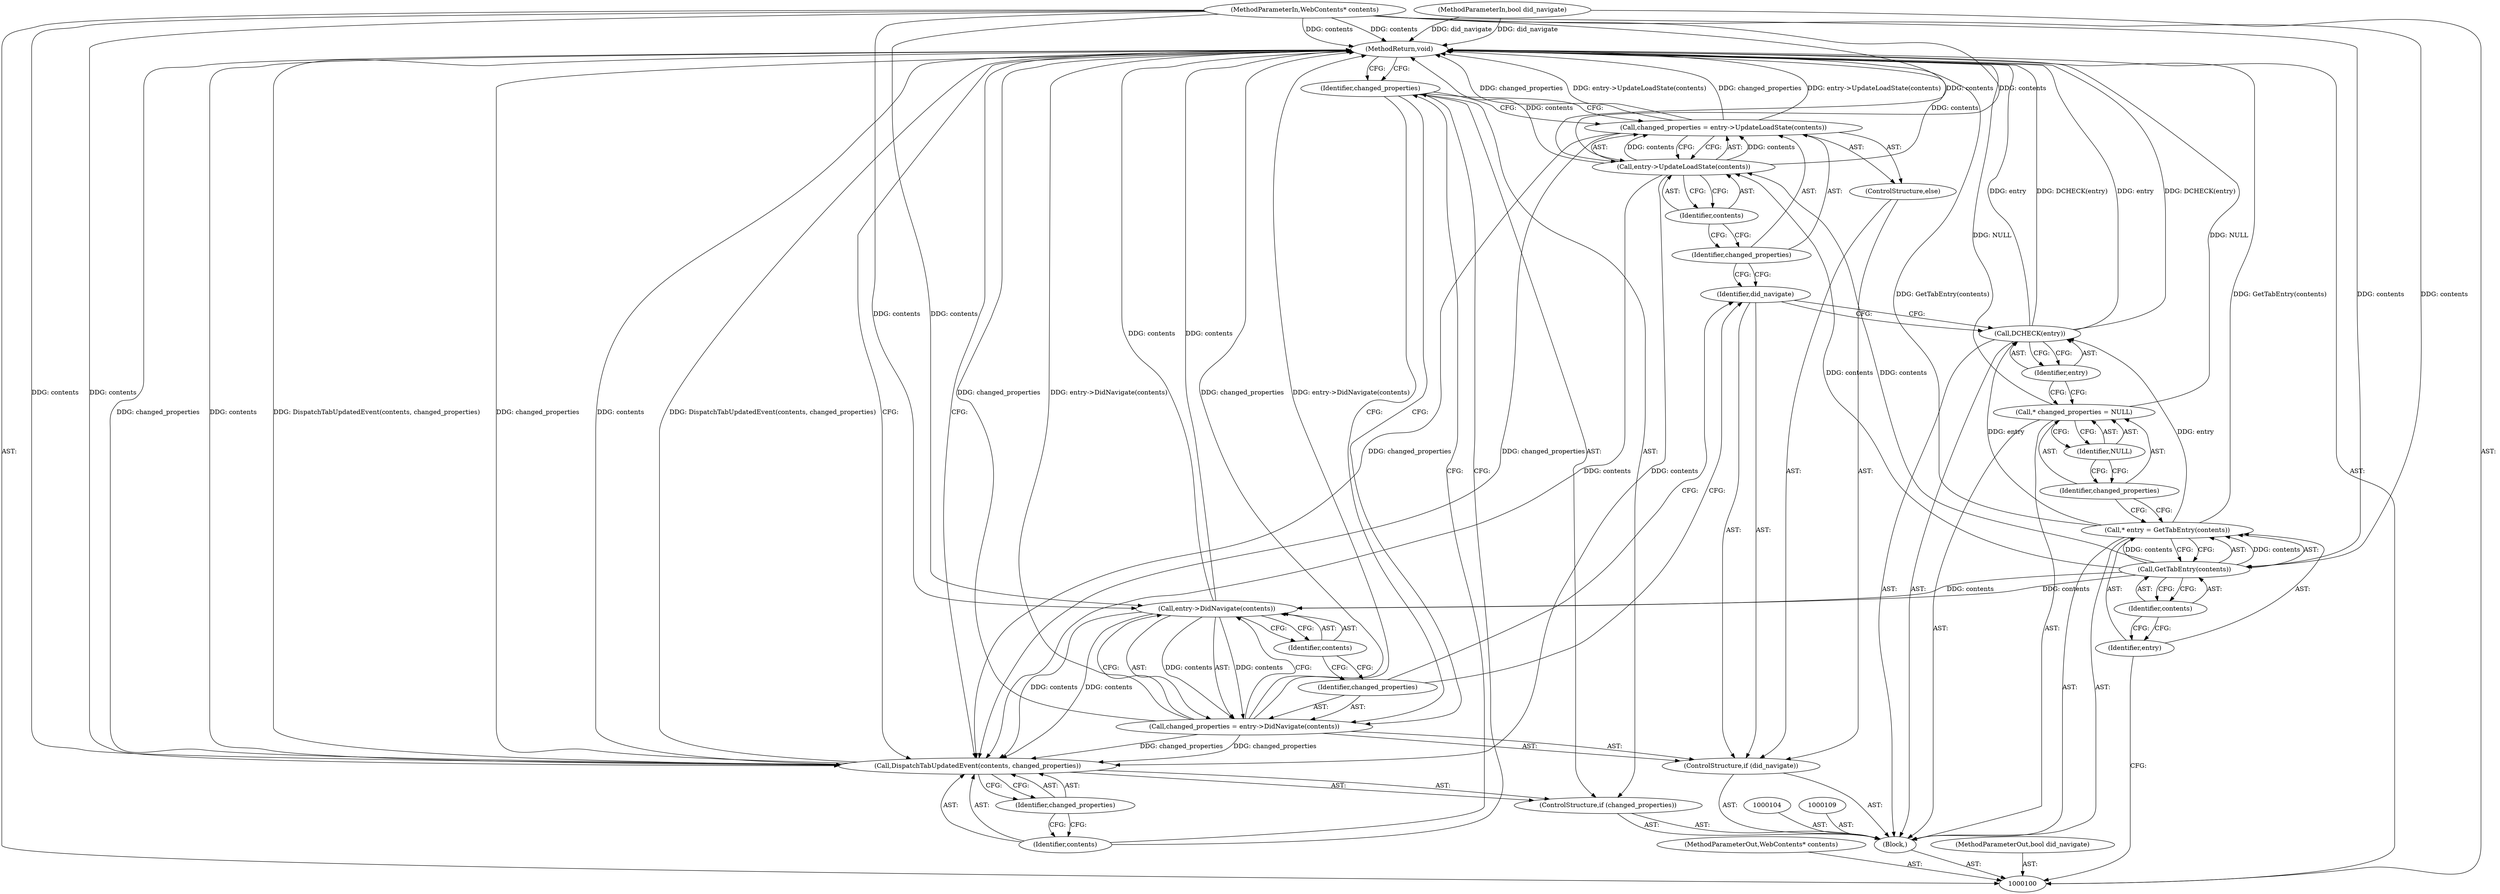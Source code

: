 digraph "1_Chrome_f7ae1f7a918f1973dca241a7a23169906eaf4fe3_5" {
"1000131" [label="(MethodReturn,void)"];
"1000101" [label="(MethodParameterIn,WebContents* contents)"];
"1000165" [label="(MethodParameterOut,WebContents* contents)"];
"1000102" [label="(MethodParameterIn,bool did_navigate)"];
"1000166" [label="(MethodParameterOut,bool did_navigate)"];
"1000103" [label="(Block,)"];
"1000124" [label="(Call,entry->UpdateLoadState(contents))"];
"1000122" [label="(Call,changed_properties = entry->UpdateLoadState(contents))"];
"1000123" [label="(Identifier,changed_properties)"];
"1000125" [label="(Identifier,contents)"];
"1000126" [label="(ControlStructure,if (changed_properties))"];
"1000127" [label="(Identifier,changed_properties)"];
"1000129" [label="(Identifier,contents)"];
"1000130" [label="(Identifier,changed_properties)"];
"1000128" [label="(Call,DispatchTabUpdatedEvent(contents, changed_properties))"];
"1000105" [label="(Call,* entry = GetTabEntry(contents))"];
"1000106" [label="(Identifier,entry)"];
"1000107" [label="(Call,GetTabEntry(contents))"];
"1000108" [label="(Identifier,contents)"];
"1000110" [label="(Call,* changed_properties = NULL)"];
"1000111" [label="(Identifier,changed_properties)"];
"1000112" [label="(Identifier,NULL)"];
"1000114" [label="(Identifier,entry)"];
"1000113" [label="(Call,DCHECK(entry))"];
"1000115" [label="(ControlStructure,if (did_navigate))"];
"1000116" [label="(Identifier,did_navigate)"];
"1000119" [label="(Call,entry->DidNavigate(contents))"];
"1000117" [label="(Call,changed_properties = entry->DidNavigate(contents))"];
"1000118" [label="(Identifier,changed_properties)"];
"1000120" [label="(Identifier,contents)"];
"1000121" [label="(ControlStructure,else)"];
"1000131" -> "1000100"  [label="AST: "];
"1000131" -> "1000128"  [label="CFG: "];
"1000131" -> "1000127"  [label="CFG: "];
"1000128" -> "1000131"  [label="DDG: changed_properties"];
"1000128" -> "1000131"  [label="DDG: contents"];
"1000128" -> "1000131"  [label="DDG: DispatchTabUpdatedEvent(contents, changed_properties)"];
"1000124" -> "1000131"  [label="DDG: contents"];
"1000105" -> "1000131"  [label="DDG: GetTabEntry(contents)"];
"1000113" -> "1000131"  [label="DDG: entry"];
"1000113" -> "1000131"  [label="DDG: DCHECK(entry)"];
"1000122" -> "1000131"  [label="DDG: changed_properties"];
"1000122" -> "1000131"  [label="DDG: entry->UpdateLoadState(contents)"];
"1000117" -> "1000131"  [label="DDG: changed_properties"];
"1000117" -> "1000131"  [label="DDG: entry->DidNavigate(contents)"];
"1000102" -> "1000131"  [label="DDG: did_navigate"];
"1000110" -> "1000131"  [label="DDG: NULL"];
"1000101" -> "1000131"  [label="DDG: contents"];
"1000119" -> "1000131"  [label="DDG: contents"];
"1000101" -> "1000100"  [label="AST: "];
"1000101" -> "1000131"  [label="DDG: contents"];
"1000101" -> "1000107"  [label="DDG: contents"];
"1000101" -> "1000119"  [label="DDG: contents"];
"1000101" -> "1000124"  [label="DDG: contents"];
"1000101" -> "1000128"  [label="DDG: contents"];
"1000165" -> "1000100"  [label="AST: "];
"1000102" -> "1000100"  [label="AST: "];
"1000102" -> "1000131"  [label="DDG: did_navigate"];
"1000166" -> "1000100"  [label="AST: "];
"1000103" -> "1000100"  [label="AST: "];
"1000104" -> "1000103"  [label="AST: "];
"1000105" -> "1000103"  [label="AST: "];
"1000109" -> "1000103"  [label="AST: "];
"1000110" -> "1000103"  [label="AST: "];
"1000113" -> "1000103"  [label="AST: "];
"1000115" -> "1000103"  [label="AST: "];
"1000126" -> "1000103"  [label="AST: "];
"1000124" -> "1000122"  [label="AST: "];
"1000124" -> "1000125"  [label="CFG: "];
"1000125" -> "1000124"  [label="AST: "];
"1000122" -> "1000124"  [label="CFG: "];
"1000124" -> "1000131"  [label="DDG: contents"];
"1000124" -> "1000122"  [label="DDG: contents"];
"1000107" -> "1000124"  [label="DDG: contents"];
"1000101" -> "1000124"  [label="DDG: contents"];
"1000124" -> "1000128"  [label="DDG: contents"];
"1000122" -> "1000121"  [label="AST: "];
"1000122" -> "1000124"  [label="CFG: "];
"1000123" -> "1000122"  [label="AST: "];
"1000124" -> "1000122"  [label="AST: "];
"1000127" -> "1000122"  [label="CFG: "];
"1000122" -> "1000131"  [label="DDG: changed_properties"];
"1000122" -> "1000131"  [label="DDG: entry->UpdateLoadState(contents)"];
"1000124" -> "1000122"  [label="DDG: contents"];
"1000122" -> "1000128"  [label="DDG: changed_properties"];
"1000123" -> "1000122"  [label="AST: "];
"1000123" -> "1000116"  [label="CFG: "];
"1000125" -> "1000123"  [label="CFG: "];
"1000125" -> "1000124"  [label="AST: "];
"1000125" -> "1000123"  [label="CFG: "];
"1000124" -> "1000125"  [label="CFG: "];
"1000126" -> "1000103"  [label="AST: "];
"1000127" -> "1000126"  [label="AST: "];
"1000128" -> "1000126"  [label="AST: "];
"1000127" -> "1000126"  [label="AST: "];
"1000127" -> "1000117"  [label="CFG: "];
"1000127" -> "1000122"  [label="CFG: "];
"1000129" -> "1000127"  [label="CFG: "];
"1000131" -> "1000127"  [label="CFG: "];
"1000129" -> "1000128"  [label="AST: "];
"1000129" -> "1000127"  [label="CFG: "];
"1000130" -> "1000129"  [label="CFG: "];
"1000130" -> "1000128"  [label="AST: "];
"1000130" -> "1000129"  [label="CFG: "];
"1000128" -> "1000130"  [label="CFG: "];
"1000128" -> "1000126"  [label="AST: "];
"1000128" -> "1000130"  [label="CFG: "];
"1000129" -> "1000128"  [label="AST: "];
"1000130" -> "1000128"  [label="AST: "];
"1000131" -> "1000128"  [label="CFG: "];
"1000128" -> "1000131"  [label="DDG: changed_properties"];
"1000128" -> "1000131"  [label="DDG: contents"];
"1000128" -> "1000131"  [label="DDG: DispatchTabUpdatedEvent(contents, changed_properties)"];
"1000124" -> "1000128"  [label="DDG: contents"];
"1000119" -> "1000128"  [label="DDG: contents"];
"1000101" -> "1000128"  [label="DDG: contents"];
"1000122" -> "1000128"  [label="DDG: changed_properties"];
"1000117" -> "1000128"  [label="DDG: changed_properties"];
"1000105" -> "1000103"  [label="AST: "];
"1000105" -> "1000107"  [label="CFG: "];
"1000106" -> "1000105"  [label="AST: "];
"1000107" -> "1000105"  [label="AST: "];
"1000111" -> "1000105"  [label="CFG: "];
"1000105" -> "1000131"  [label="DDG: GetTabEntry(contents)"];
"1000107" -> "1000105"  [label="DDG: contents"];
"1000105" -> "1000113"  [label="DDG: entry"];
"1000106" -> "1000105"  [label="AST: "];
"1000106" -> "1000100"  [label="CFG: "];
"1000108" -> "1000106"  [label="CFG: "];
"1000107" -> "1000105"  [label="AST: "];
"1000107" -> "1000108"  [label="CFG: "];
"1000108" -> "1000107"  [label="AST: "];
"1000105" -> "1000107"  [label="CFG: "];
"1000107" -> "1000105"  [label="DDG: contents"];
"1000101" -> "1000107"  [label="DDG: contents"];
"1000107" -> "1000119"  [label="DDG: contents"];
"1000107" -> "1000124"  [label="DDG: contents"];
"1000108" -> "1000107"  [label="AST: "];
"1000108" -> "1000106"  [label="CFG: "];
"1000107" -> "1000108"  [label="CFG: "];
"1000110" -> "1000103"  [label="AST: "];
"1000110" -> "1000112"  [label="CFG: "];
"1000111" -> "1000110"  [label="AST: "];
"1000112" -> "1000110"  [label="AST: "];
"1000114" -> "1000110"  [label="CFG: "];
"1000110" -> "1000131"  [label="DDG: NULL"];
"1000111" -> "1000110"  [label="AST: "];
"1000111" -> "1000105"  [label="CFG: "];
"1000112" -> "1000111"  [label="CFG: "];
"1000112" -> "1000110"  [label="AST: "];
"1000112" -> "1000111"  [label="CFG: "];
"1000110" -> "1000112"  [label="CFG: "];
"1000114" -> "1000113"  [label="AST: "];
"1000114" -> "1000110"  [label="CFG: "];
"1000113" -> "1000114"  [label="CFG: "];
"1000113" -> "1000103"  [label="AST: "];
"1000113" -> "1000114"  [label="CFG: "];
"1000114" -> "1000113"  [label="AST: "];
"1000116" -> "1000113"  [label="CFG: "];
"1000113" -> "1000131"  [label="DDG: entry"];
"1000113" -> "1000131"  [label="DDG: DCHECK(entry)"];
"1000105" -> "1000113"  [label="DDG: entry"];
"1000115" -> "1000103"  [label="AST: "];
"1000116" -> "1000115"  [label="AST: "];
"1000117" -> "1000115"  [label="AST: "];
"1000121" -> "1000115"  [label="AST: "];
"1000116" -> "1000115"  [label="AST: "];
"1000116" -> "1000113"  [label="CFG: "];
"1000118" -> "1000116"  [label="CFG: "];
"1000123" -> "1000116"  [label="CFG: "];
"1000119" -> "1000117"  [label="AST: "];
"1000119" -> "1000120"  [label="CFG: "];
"1000120" -> "1000119"  [label="AST: "];
"1000117" -> "1000119"  [label="CFG: "];
"1000119" -> "1000131"  [label="DDG: contents"];
"1000119" -> "1000117"  [label="DDG: contents"];
"1000107" -> "1000119"  [label="DDG: contents"];
"1000101" -> "1000119"  [label="DDG: contents"];
"1000119" -> "1000128"  [label="DDG: contents"];
"1000117" -> "1000115"  [label="AST: "];
"1000117" -> "1000119"  [label="CFG: "];
"1000118" -> "1000117"  [label="AST: "];
"1000119" -> "1000117"  [label="AST: "];
"1000127" -> "1000117"  [label="CFG: "];
"1000117" -> "1000131"  [label="DDG: changed_properties"];
"1000117" -> "1000131"  [label="DDG: entry->DidNavigate(contents)"];
"1000119" -> "1000117"  [label="DDG: contents"];
"1000117" -> "1000128"  [label="DDG: changed_properties"];
"1000118" -> "1000117"  [label="AST: "];
"1000118" -> "1000116"  [label="CFG: "];
"1000120" -> "1000118"  [label="CFG: "];
"1000120" -> "1000119"  [label="AST: "];
"1000120" -> "1000118"  [label="CFG: "];
"1000119" -> "1000120"  [label="CFG: "];
"1000121" -> "1000115"  [label="AST: "];
"1000122" -> "1000121"  [label="AST: "];
}
